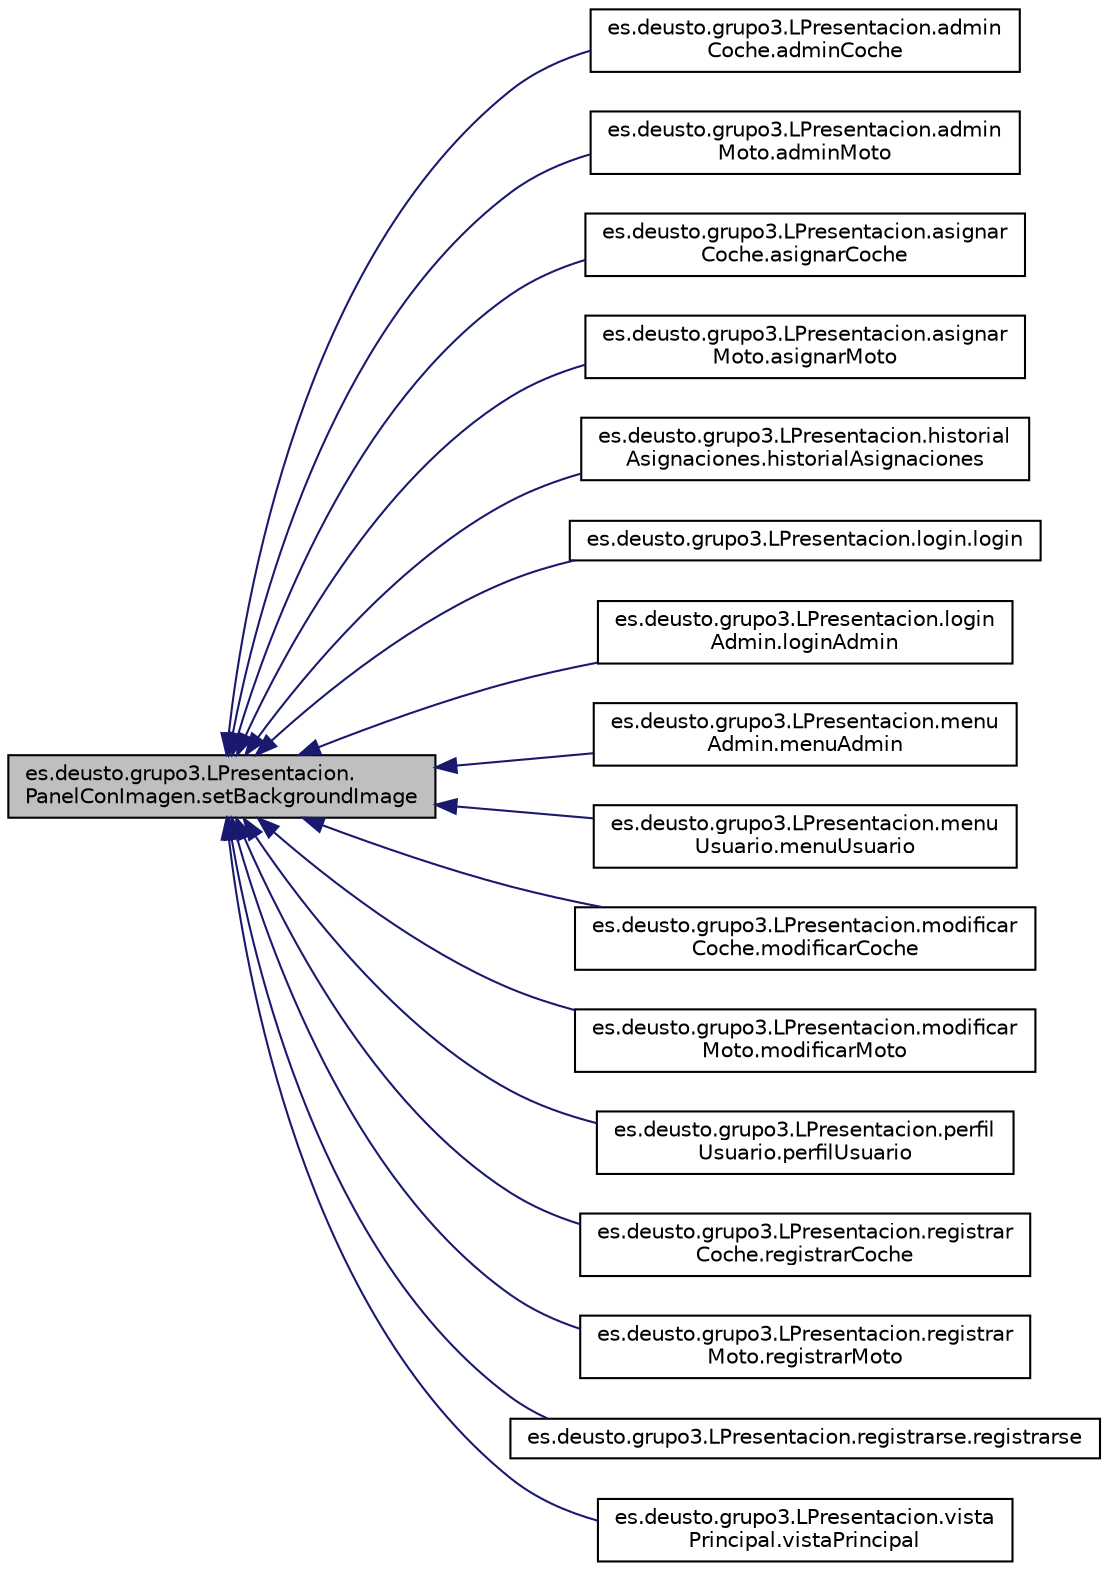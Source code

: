 digraph "es.deusto.grupo3.LPresentacion.PanelConImagen.setBackgroundImage"
{
  edge [fontname="Helvetica",fontsize="10",labelfontname="Helvetica",labelfontsize="10"];
  node [fontname="Helvetica",fontsize="10",shape=record];
  rankdir="LR";
  Node7 [label="es.deusto.grupo3.LPresentacion.\lPanelConImagen.setBackgroundImage",height=0.2,width=0.4,color="black", fillcolor="grey75", style="filled", fontcolor="black"];
  Node7 -> Node8 [dir="back",color="midnightblue",fontsize="10",style="solid",fontname="Helvetica"];
  Node8 [label="es.deusto.grupo3.LPresentacion.admin\lCoche.adminCoche",height=0.2,width=0.4,color="black", fillcolor="white", style="filled",URL="$classes_1_1deusto_1_1grupo3_1_1_l_presentacion_1_1admin_coche.html#a887509df54ae87db789523598c80d0c4"];
  Node7 -> Node9 [dir="back",color="midnightblue",fontsize="10",style="solid",fontname="Helvetica"];
  Node9 [label="es.deusto.grupo3.LPresentacion.admin\lMoto.adminMoto",height=0.2,width=0.4,color="black", fillcolor="white", style="filled",URL="$classes_1_1deusto_1_1grupo3_1_1_l_presentacion_1_1admin_moto.html#a0806152fe1e765f319ed5829b8949c0e"];
  Node7 -> Node10 [dir="back",color="midnightblue",fontsize="10",style="solid",fontname="Helvetica"];
  Node10 [label="es.deusto.grupo3.LPresentacion.asignar\lCoche.asignarCoche",height=0.2,width=0.4,color="black", fillcolor="white", style="filled",URL="$classes_1_1deusto_1_1grupo3_1_1_l_presentacion_1_1asignar_coche.html#a7fc81f5be7d59409897e26c8e5ca0d1b"];
  Node7 -> Node11 [dir="back",color="midnightblue",fontsize="10",style="solid",fontname="Helvetica"];
  Node11 [label="es.deusto.grupo3.LPresentacion.asignar\lMoto.asignarMoto",height=0.2,width=0.4,color="black", fillcolor="white", style="filled",URL="$classes_1_1deusto_1_1grupo3_1_1_l_presentacion_1_1asignar_moto.html#af73f4eb59164581259b725976d0649be"];
  Node7 -> Node12 [dir="back",color="midnightblue",fontsize="10",style="solid",fontname="Helvetica"];
  Node12 [label="es.deusto.grupo3.LPresentacion.historial\lAsignaciones.historialAsignaciones",height=0.2,width=0.4,color="black", fillcolor="white", style="filled",URL="$classes_1_1deusto_1_1grupo3_1_1_l_presentacion_1_1historial_asignaciones.html#a0fabd5a67c59035e2d4eb08ed92fb19b"];
  Node7 -> Node13 [dir="back",color="midnightblue",fontsize="10",style="solid",fontname="Helvetica"];
  Node13 [label="es.deusto.grupo3.LPresentacion.login.login",height=0.2,width=0.4,color="black", fillcolor="white", style="filled",URL="$classes_1_1deusto_1_1grupo3_1_1_l_presentacion_1_1login.html#a2b258cf0fbcb026e6d7e1fde830e070d"];
  Node7 -> Node14 [dir="back",color="midnightblue",fontsize="10",style="solid",fontname="Helvetica"];
  Node14 [label="es.deusto.grupo3.LPresentacion.login\lAdmin.loginAdmin",height=0.2,width=0.4,color="black", fillcolor="white", style="filled",URL="$classes_1_1deusto_1_1grupo3_1_1_l_presentacion_1_1login_admin.html#a599ee5de1fc556923cd6f359daa89ead"];
  Node7 -> Node15 [dir="back",color="midnightblue",fontsize="10",style="solid",fontname="Helvetica"];
  Node15 [label="es.deusto.grupo3.LPresentacion.menu\lAdmin.menuAdmin",height=0.2,width=0.4,color="black", fillcolor="white", style="filled",URL="$classes_1_1deusto_1_1grupo3_1_1_l_presentacion_1_1menu_admin.html#a3b6f69b6510adf40e3323dec82e391a7"];
  Node7 -> Node16 [dir="back",color="midnightblue",fontsize="10",style="solid",fontname="Helvetica"];
  Node16 [label="es.deusto.grupo3.LPresentacion.menu\lUsuario.menuUsuario",height=0.2,width=0.4,color="black", fillcolor="white", style="filled",URL="$classes_1_1deusto_1_1grupo3_1_1_l_presentacion_1_1menu_usuario.html#a8b4006501d851e1b6df3241a3022806e"];
  Node7 -> Node17 [dir="back",color="midnightblue",fontsize="10",style="solid",fontname="Helvetica"];
  Node17 [label="es.deusto.grupo3.LPresentacion.modificar\lCoche.modificarCoche",height=0.2,width=0.4,color="black", fillcolor="white", style="filled",URL="$classes_1_1deusto_1_1grupo3_1_1_l_presentacion_1_1modificar_coche.html#aea90be8e8c0902ec14975050cbe62932"];
  Node7 -> Node18 [dir="back",color="midnightblue",fontsize="10",style="solid",fontname="Helvetica"];
  Node18 [label="es.deusto.grupo3.LPresentacion.modificar\lMoto.modificarMoto",height=0.2,width=0.4,color="black", fillcolor="white", style="filled",URL="$classes_1_1deusto_1_1grupo3_1_1_l_presentacion_1_1modificar_moto.html#ac2e37b7b58a95d16834168cb6cf2ba09"];
  Node7 -> Node19 [dir="back",color="midnightblue",fontsize="10",style="solid",fontname="Helvetica"];
  Node19 [label="es.deusto.grupo3.LPresentacion.perfil\lUsuario.perfilUsuario",height=0.2,width=0.4,color="black", fillcolor="white", style="filled",URL="$classes_1_1deusto_1_1grupo3_1_1_l_presentacion_1_1perfil_usuario.html#a7d4e63a0fdc64a2c488286497065c19d"];
  Node7 -> Node20 [dir="back",color="midnightblue",fontsize="10",style="solid",fontname="Helvetica"];
  Node20 [label="es.deusto.grupo3.LPresentacion.registrar\lCoche.registrarCoche",height=0.2,width=0.4,color="black", fillcolor="white", style="filled",URL="$classes_1_1deusto_1_1grupo3_1_1_l_presentacion_1_1registrar_coche.html#a3ffb7680aad25a3333f84b3908d6a3a1"];
  Node7 -> Node21 [dir="back",color="midnightblue",fontsize="10",style="solid",fontname="Helvetica"];
  Node21 [label="es.deusto.grupo3.LPresentacion.registrar\lMoto.registrarMoto",height=0.2,width=0.4,color="black", fillcolor="white", style="filled",URL="$classes_1_1deusto_1_1grupo3_1_1_l_presentacion_1_1registrar_moto.html#ae338fd66516ea56bc9efc9d163cb9d87"];
  Node7 -> Node22 [dir="back",color="midnightblue",fontsize="10",style="solid",fontname="Helvetica"];
  Node22 [label="es.deusto.grupo3.LPresentacion.registrarse.registrarse",height=0.2,width=0.4,color="black", fillcolor="white", style="filled",URL="$classes_1_1deusto_1_1grupo3_1_1_l_presentacion_1_1registrarse.html#ac7e9f5f680a73710537a8e4b42ce66a5"];
  Node7 -> Node23 [dir="back",color="midnightblue",fontsize="10",style="solid",fontname="Helvetica"];
  Node23 [label="es.deusto.grupo3.LPresentacion.vista\lPrincipal.vistaPrincipal",height=0.2,width=0.4,color="black", fillcolor="white", style="filled",URL="$classes_1_1deusto_1_1grupo3_1_1_l_presentacion_1_1vista_principal.html#a01b1baa5b68ee03fc468384a82d4a85b"];
}

